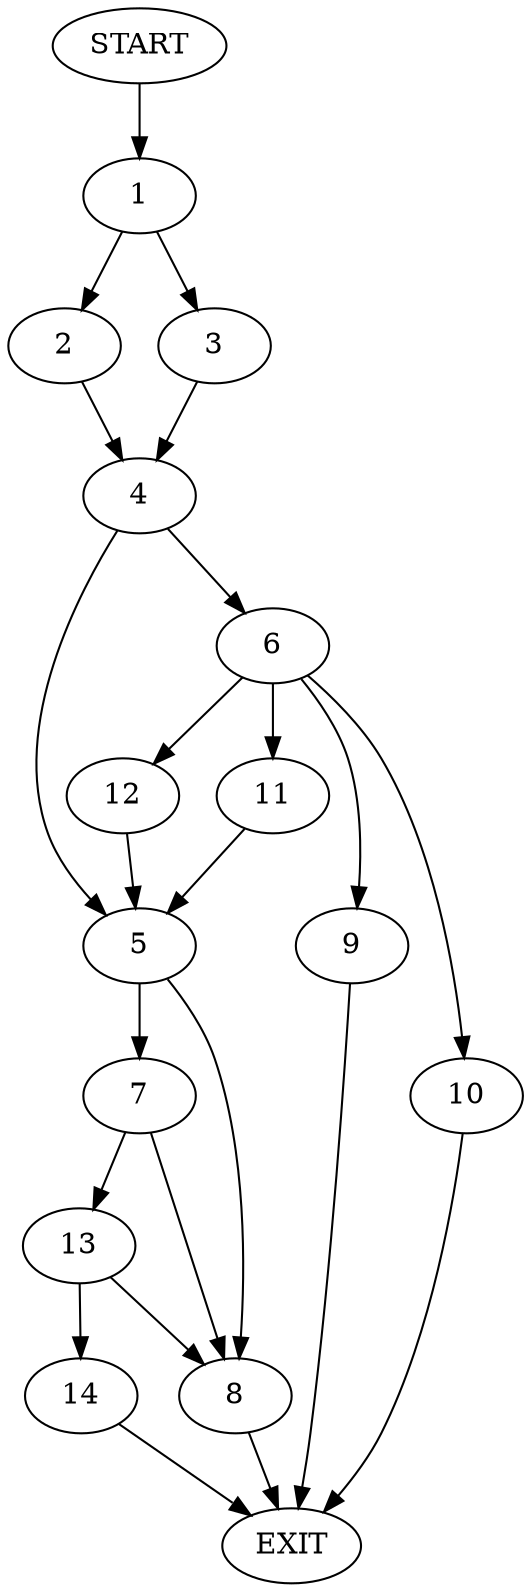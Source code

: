 digraph {
0 [label="START"]
15 [label="EXIT"]
0 -> 1
1 -> 2
1 -> 3
2 -> 4
3 -> 4
4 -> 5
4 -> 6
5 -> 7
5 -> 8
6 -> 9
6 -> 10
6 -> 11
6 -> 12
9 -> 15
12 -> 5
11 -> 5
10 -> 15
8 -> 15
7 -> 8
7 -> 13
13 -> 8
13 -> 14
14 -> 15
}
